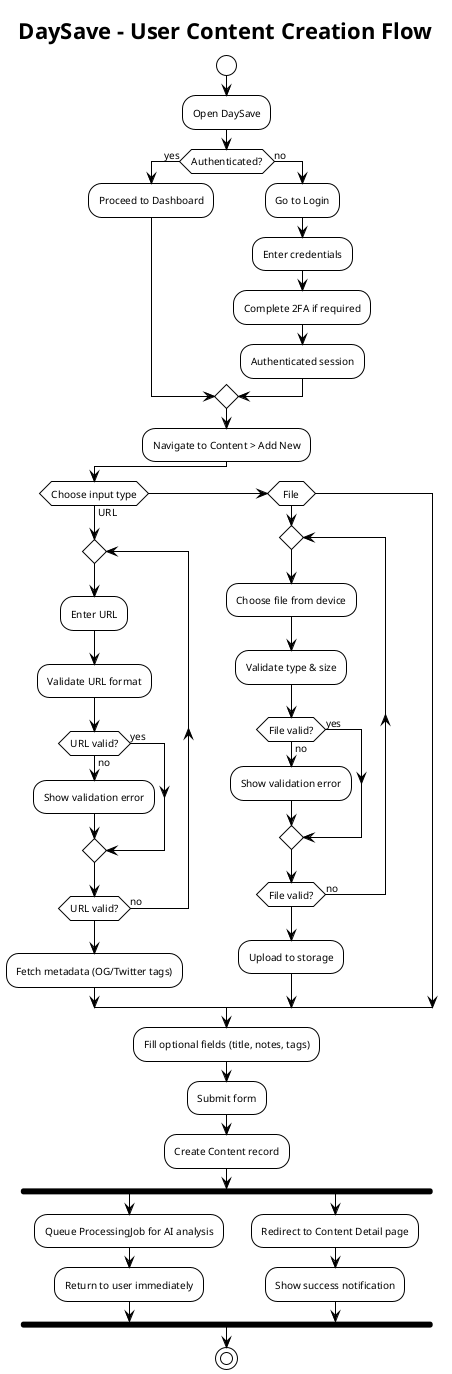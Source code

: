 @startuml DaySave_Content_Creation_Flow
!theme plain
skinparam backgroundColor #FFFFFF
skinparam defaultFontName Arial
skinparam defaultFontSize 10

title DaySave - User Content Creation Flow

start

:Open DaySave;
if (Authenticated?) then (yes)
  :Proceed to Dashboard;
else (no)
  :Go to Login;
  :Enter credentials;
  :Complete 2FA if required;
  :Authenticated session;
endif

:Navigate to Content > Add New;
if (Choose input type) then (URL)
  repeat
    :Enter URL;
    :Validate URL format;
    if (URL valid?) then (yes)
    else (no)
      :Show validation error;
    endif
  repeat while (URL valid?) is (no)
  :Fetch metadata (OG/Twitter tags);
elseif (File)
  repeat
    :Choose file from device;
    :Validate type & size;
    if (File valid?) then (yes)
    else (no)
      :Show validation error;
    endif
  repeat while (File valid?) is (no)
  :Upload to storage;
endif

:Fill optional fields (title, notes, tags);
:Submit form;

:Create Content record;
fork
  :Queue ProcessingJob for AI analysis;
  :Return to user immediately;
fork again
  :Redirect to Content Detail page;
  :Show success notification;
end fork

stop

@enduml

